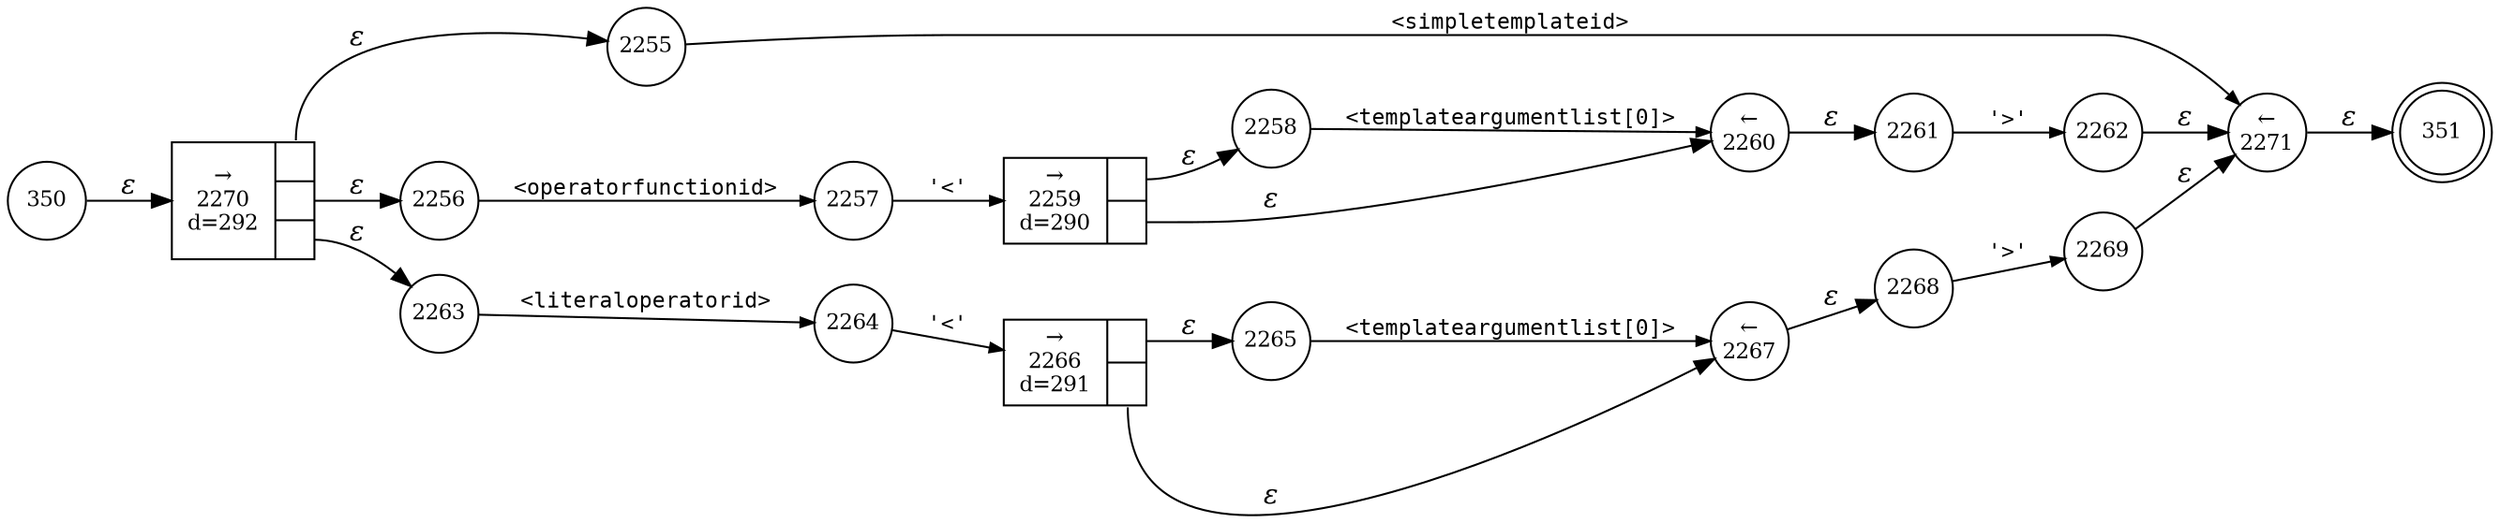 digraph ATN {
rankdir=LR;
s351[fontsize=11, label="351", shape=doublecircle, fixedsize=true, width=.6];
s2255[fontsize=11,label="2255", shape=circle, fixedsize=true, width=.55, peripheries=1];
s2256[fontsize=11,label="2256", shape=circle, fixedsize=true, width=.55, peripheries=1];
s2257[fontsize=11,label="2257", shape=circle, fixedsize=true, width=.55, peripheries=1];
s2258[fontsize=11,label="2258", shape=circle, fixedsize=true, width=.55, peripheries=1];
s2259[fontsize=11,label="{&rarr;\n2259\nd=290|{<p0>|<p1>}}", shape=record, fixedsize=false, peripheries=1];
s2260[fontsize=11,label="&larr;\n2260", shape=circle, fixedsize=true, width=.55, peripheries=1];
s2261[fontsize=11,label="2261", shape=circle, fixedsize=true, width=.55, peripheries=1];
s2262[fontsize=11,label="2262", shape=circle, fixedsize=true, width=.55, peripheries=1];
s2263[fontsize=11,label="2263", shape=circle, fixedsize=true, width=.55, peripheries=1];
s2264[fontsize=11,label="2264", shape=circle, fixedsize=true, width=.55, peripheries=1];
s2265[fontsize=11,label="2265", shape=circle, fixedsize=true, width=.55, peripheries=1];
s2266[fontsize=11,label="{&rarr;\n2266\nd=291|{<p0>|<p1>}}", shape=record, fixedsize=false, peripheries=1];
s2267[fontsize=11,label="&larr;\n2267", shape=circle, fixedsize=true, width=.55, peripheries=1];
s2268[fontsize=11,label="2268", shape=circle, fixedsize=true, width=.55, peripheries=1];
s2269[fontsize=11,label="2269", shape=circle, fixedsize=true, width=.55, peripheries=1];
s350[fontsize=11,label="350", shape=circle, fixedsize=true, width=.55, peripheries=1];
s2270[fontsize=11,label="{&rarr;\n2270\nd=292|{<p0>|<p1>|<p2>}}", shape=record, fixedsize=false, peripheries=1];
s2271[fontsize=11,label="&larr;\n2271", shape=circle, fixedsize=true, width=.55, peripheries=1];
s350 -> s2270 [fontname="Times-Italic", label="&epsilon;"];
s2270:p0 -> s2255 [fontname="Times-Italic", label="&epsilon;"];
s2270:p1 -> s2256 [fontname="Times-Italic", label="&epsilon;"];
s2270:p2 -> s2263 [fontname="Times-Italic", label="&epsilon;"];
s2255 -> s2271 [fontsize=11, fontname="Courier", arrowsize=.7, label = "<simpletemplateid>", arrowhead = normal];
s2256 -> s2257 [fontsize=11, fontname="Courier", arrowsize=.7, label = "<operatorfunctionid>", arrowhead = normal];
s2263 -> s2264 [fontsize=11, fontname="Courier", arrowsize=.7, label = "<literaloperatorid>", arrowhead = normal];
s2271 -> s351 [fontname="Times-Italic", label="&epsilon;"];
s2257 -> s2259 [fontsize=11, fontname="Courier", arrowsize=.7, label = "'<'", arrowhead = normal];
s2264 -> s2266 [fontsize=11, fontname="Courier", arrowsize=.7, label = "'<'", arrowhead = normal];
s2259:p0 -> s2258 [fontname="Times-Italic", label="&epsilon;"];
s2259:p1 -> s2260 [fontname="Times-Italic", label="&epsilon;"];
s2266:p0 -> s2265 [fontname="Times-Italic", label="&epsilon;"];
s2266:p1 -> s2267 [fontname="Times-Italic", label="&epsilon;"];
s2258 -> s2260 [fontsize=11, fontname="Courier", arrowsize=.7, label = "<templateargumentlist[0]>", arrowhead = normal];
s2260 -> s2261 [fontname="Times-Italic", label="&epsilon;"];
s2265 -> s2267 [fontsize=11, fontname="Courier", arrowsize=.7, label = "<templateargumentlist[0]>", arrowhead = normal];
s2267 -> s2268 [fontname="Times-Italic", label="&epsilon;"];
s2261 -> s2262 [fontsize=11, fontname="Courier", arrowsize=.7, label = "'>'", arrowhead = normal];
s2268 -> s2269 [fontsize=11, fontname="Courier", arrowsize=.7, label = "'>'", arrowhead = normal];
s2262 -> s2271 [fontname="Times-Italic", label="&epsilon;"];
s2269 -> s2271 [fontname="Times-Italic", label="&epsilon;"];
}